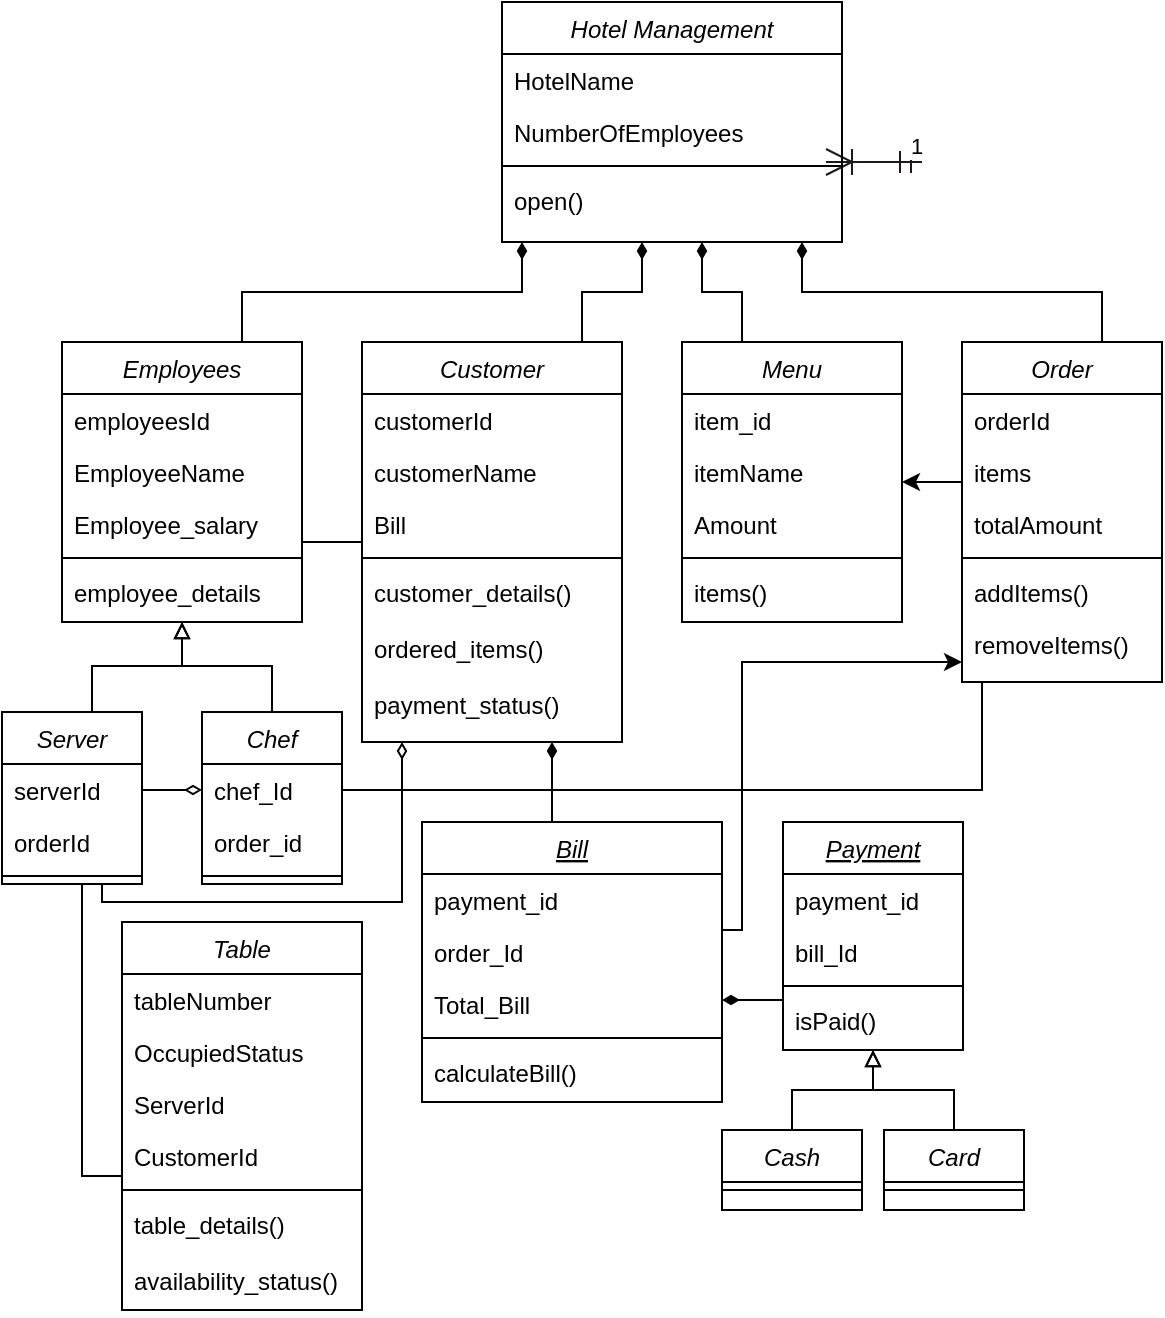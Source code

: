 <mxfile version="22.0.2" type="device">
  <diagram id="C5RBs43oDa-KdzZeNtuy" name="Page-1">
    <mxGraphModel dx="780" dy="544" grid="1" gridSize="10" guides="1" tooltips="1" connect="1" arrows="1" fold="1" page="1" pageScale="1" pageWidth="827" pageHeight="1169" math="0" shadow="0">
      <root>
        <mxCell id="WIyWlLk6GJQsqaUBKTNV-0" />
        <mxCell id="WIyWlLk6GJQsqaUBKTNV-1" parent="WIyWlLk6GJQsqaUBKTNV-0" />
        <mxCell id="PSMfvTR2FQXcZQsxFtWP-143" value="" style="fontSize=12;html=1;endArrow=ERoneToMany;rounded=0;elbow=vertical;edgeStyle=orthogonalEdgeStyle;startArrow=ERmandOne;startFill=0;strokeColor=#1e1a1a;endSize=11;startSize=9;strokeWidth=1;" parent="WIyWlLk6GJQsqaUBKTNV-1" edge="1">
          <mxGeometry width="100" height="100" relative="1" as="geometry">
            <mxPoint x="550" y="240" as="sourcePoint" />
            <mxPoint x="502" y="240" as="targetPoint" />
            <Array as="points">
              <mxPoint x="502" y="240" />
            </Array>
          </mxGeometry>
        </mxCell>
        <mxCell id="PSMfvTR2FQXcZQsxFtWP-145" value="1" style="edgeLabel;html=1;align=center;verticalAlign=middle;resizable=0;points=[];fontColor=#030303;" parent="PSMfvTR2FQXcZQsxFtWP-143" vertex="1" connectable="0">
          <mxGeometry x="-0.875" y="-1" relative="1" as="geometry">
            <mxPoint y="-7" as="offset" />
          </mxGeometry>
        </mxCell>
        <mxCell id="PSMfvTR2FQXcZQsxFtWP-69" value="Hotel Management" style="swimlane;fontStyle=2;align=center;verticalAlign=top;childLayout=stackLayout;horizontal=1;startSize=26;horizontalStack=0;resizeParent=1;resizeLast=0;collapsible=1;marginBottom=0;rounded=0;shadow=0;strokeWidth=1;" parent="WIyWlLk6GJQsqaUBKTNV-1" vertex="1">
          <mxGeometry x="340" y="160" width="170" height="120" as="geometry">
            <mxRectangle x="230" y="140" width="160" height="26" as="alternateBounds" />
          </mxGeometry>
        </mxCell>
        <mxCell id="PSMfvTR2FQXcZQsxFtWP-70" value="HotelName" style="text;align=left;verticalAlign=top;spacingLeft=4;spacingRight=4;overflow=hidden;rotatable=0;points=[[0,0.5],[1,0.5]];portConstraint=eastwest;" parent="PSMfvTR2FQXcZQsxFtWP-69" vertex="1">
          <mxGeometry y="26" width="170" height="26" as="geometry" />
        </mxCell>
        <mxCell id="PSMfvTR2FQXcZQsxFtWP-72" value="NumberOfEmployees" style="text;align=left;verticalAlign=top;spacingLeft=4;spacingRight=4;overflow=hidden;rotatable=0;points=[[0,0.5],[1,0.5]];portConstraint=eastwest;rounded=0;shadow=0;html=0;" parent="PSMfvTR2FQXcZQsxFtWP-69" vertex="1">
          <mxGeometry y="52" width="170" height="26" as="geometry" />
        </mxCell>
        <mxCell id="PSMfvTR2FQXcZQsxFtWP-75" value="" style="line;html=1;strokeWidth=1;align=left;verticalAlign=middle;spacingTop=-1;spacingLeft=3;spacingRight=3;rotatable=0;labelPosition=right;points=[];portConstraint=eastwest;" parent="PSMfvTR2FQXcZQsxFtWP-69" vertex="1">
          <mxGeometry y="78" width="170" height="8" as="geometry" />
        </mxCell>
        <mxCell id="PSMfvTR2FQXcZQsxFtWP-76" value="open()" style="text;align=left;verticalAlign=top;spacingLeft=4;spacingRight=4;overflow=hidden;rotatable=0;points=[[0,0.5],[1,0.5]];portConstraint=eastwest;" parent="PSMfvTR2FQXcZQsxFtWP-69" vertex="1">
          <mxGeometry y="86" width="170" height="28" as="geometry" />
        </mxCell>
        <mxCell id="PSMfvTR2FQXcZQsxFtWP-167" style="edgeStyle=orthogonalEdgeStyle;rounded=0;orthogonalLoop=1;jettySize=auto;html=1;exitX=0.5;exitY=0;exitDx=0;exitDy=0;endArrow=diamondThin;endFill=1;" parent="WIyWlLk6GJQsqaUBKTNV-1" source="PSMfvTR2FQXcZQsxFtWP-147" target="PSMfvTR2FQXcZQsxFtWP-69" edge="1">
          <mxGeometry relative="1" as="geometry">
            <Array as="points">
              <mxPoint x="210" y="330" />
              <mxPoint x="210" y="305" />
              <mxPoint x="350" y="305" />
            </Array>
          </mxGeometry>
        </mxCell>
        <mxCell id="PSMfvTR2FQXcZQsxFtWP-147" value="Employees" style="swimlane;fontStyle=2;align=center;verticalAlign=top;childLayout=stackLayout;horizontal=1;startSize=26;horizontalStack=0;resizeParent=1;resizeLast=0;collapsible=1;marginBottom=0;rounded=0;shadow=0;strokeWidth=1;" parent="WIyWlLk6GJQsqaUBKTNV-1" vertex="1">
          <mxGeometry x="120" y="330" width="120" height="140" as="geometry">
            <mxRectangle x="230" y="140" width="160" height="26" as="alternateBounds" />
          </mxGeometry>
        </mxCell>
        <mxCell id="PSMfvTR2FQXcZQsxFtWP-148" value="employeesId" style="text;align=left;verticalAlign=top;spacingLeft=4;spacingRight=4;overflow=hidden;rotatable=0;points=[[0,0.5],[1,0.5]];portConstraint=eastwest;" parent="PSMfvTR2FQXcZQsxFtWP-147" vertex="1">
          <mxGeometry y="26" width="120" height="26" as="geometry" />
        </mxCell>
        <mxCell id="PSMfvTR2FQXcZQsxFtWP-149" value="EmployeeName" style="text;align=left;verticalAlign=top;spacingLeft=4;spacingRight=4;overflow=hidden;rotatable=0;points=[[0,0.5],[1,0.5]];portConstraint=eastwest;rounded=0;shadow=0;html=0;" parent="PSMfvTR2FQXcZQsxFtWP-147" vertex="1">
          <mxGeometry y="52" width="120" height="26" as="geometry" />
        </mxCell>
        <mxCell id="PSMfvTR2FQXcZQsxFtWP-172" value="Employee_salary" style="text;align=left;verticalAlign=top;spacingLeft=4;spacingRight=4;overflow=hidden;rotatable=0;points=[[0,0.5],[1,0.5]];portConstraint=eastwest;rounded=0;shadow=0;html=0;" parent="PSMfvTR2FQXcZQsxFtWP-147" vertex="1">
          <mxGeometry y="78" width="120" height="26" as="geometry" />
        </mxCell>
        <mxCell id="PSMfvTR2FQXcZQsxFtWP-150" value="" style="line;html=1;strokeWidth=1;align=left;verticalAlign=middle;spacingTop=-1;spacingLeft=3;spacingRight=3;rotatable=0;labelPosition=right;points=[];portConstraint=eastwest;" parent="PSMfvTR2FQXcZQsxFtWP-147" vertex="1">
          <mxGeometry y="104" width="120" height="8" as="geometry" />
        </mxCell>
        <mxCell id="PSMfvTR2FQXcZQsxFtWP-151" value="employee_details" style="text;align=left;verticalAlign=top;spacingLeft=4;spacingRight=4;overflow=hidden;rotatable=0;points=[[0,0.5],[1,0.5]];portConstraint=eastwest;" parent="PSMfvTR2FQXcZQsxFtWP-147" vertex="1">
          <mxGeometry y="112" width="120" height="28" as="geometry" />
        </mxCell>
        <mxCell id="PSMfvTR2FQXcZQsxFtWP-168" style="edgeStyle=orthogonalEdgeStyle;rounded=0;orthogonalLoop=1;jettySize=auto;html=1;exitX=0.5;exitY=0;exitDx=0;exitDy=0;endArrow=diamondThin;endFill=1;" parent="WIyWlLk6GJQsqaUBKTNV-1" source="PSMfvTR2FQXcZQsxFtWP-152" target="PSMfvTR2FQXcZQsxFtWP-69" edge="1">
          <mxGeometry relative="1" as="geometry">
            <Array as="points">
              <mxPoint x="380" y="330" />
              <mxPoint x="380" y="305" />
              <mxPoint x="410" y="305" />
            </Array>
          </mxGeometry>
        </mxCell>
        <mxCell id="PSMfvTR2FQXcZQsxFtWP-152" value="Customer" style="swimlane;fontStyle=2;align=center;verticalAlign=top;childLayout=stackLayout;horizontal=1;startSize=26;horizontalStack=0;resizeParent=1;resizeLast=0;collapsible=1;marginBottom=0;rounded=0;shadow=0;strokeWidth=1;" parent="WIyWlLk6GJQsqaUBKTNV-1" vertex="1">
          <mxGeometry x="270" y="330" width="130" height="200" as="geometry">
            <mxRectangle x="230" y="140" width="160" height="26" as="alternateBounds" />
          </mxGeometry>
        </mxCell>
        <mxCell id="PSMfvTR2FQXcZQsxFtWP-153" value="customerId" style="text;align=left;verticalAlign=top;spacingLeft=4;spacingRight=4;overflow=hidden;rotatable=0;points=[[0,0.5],[1,0.5]];portConstraint=eastwest;" parent="PSMfvTR2FQXcZQsxFtWP-152" vertex="1">
          <mxGeometry y="26" width="130" height="26" as="geometry" />
        </mxCell>
        <mxCell id="PSMfvTR2FQXcZQsxFtWP-154" value="customerName" style="text;align=left;verticalAlign=top;spacingLeft=4;spacingRight=4;overflow=hidden;rotatable=0;points=[[0,0.5],[1,0.5]];portConstraint=eastwest;rounded=0;shadow=0;html=0;" parent="PSMfvTR2FQXcZQsxFtWP-152" vertex="1">
          <mxGeometry y="52" width="130" height="26" as="geometry" />
        </mxCell>
        <mxCell id="PSMfvTR2FQXcZQsxFtWP-187" value="Bill" style="text;align=left;verticalAlign=top;spacingLeft=4;spacingRight=4;overflow=hidden;rotatable=0;points=[[0,0.5],[1,0.5]];portConstraint=eastwest;rounded=0;shadow=0;html=0;" parent="PSMfvTR2FQXcZQsxFtWP-152" vertex="1">
          <mxGeometry y="78" width="130" height="26" as="geometry" />
        </mxCell>
        <mxCell id="PSMfvTR2FQXcZQsxFtWP-155" value="" style="line;html=1;strokeWidth=1;align=left;verticalAlign=middle;spacingTop=-1;spacingLeft=3;spacingRight=3;rotatable=0;labelPosition=right;points=[];portConstraint=eastwest;" parent="PSMfvTR2FQXcZQsxFtWP-152" vertex="1">
          <mxGeometry y="104" width="130" height="8" as="geometry" />
        </mxCell>
        <mxCell id="PSMfvTR2FQXcZQsxFtWP-156" value="customer_details()" style="text;align=left;verticalAlign=top;spacingLeft=4;spacingRight=4;overflow=hidden;rotatable=0;points=[[0,0.5],[1,0.5]];portConstraint=eastwest;" parent="PSMfvTR2FQXcZQsxFtWP-152" vertex="1">
          <mxGeometry y="112" width="130" height="28" as="geometry" />
        </mxCell>
        <mxCell id="PSMfvTR2FQXcZQsxFtWP-190" value="ordered_items()" style="text;align=left;verticalAlign=top;spacingLeft=4;spacingRight=4;overflow=hidden;rotatable=0;points=[[0,0.5],[1,0.5]];portConstraint=eastwest;" parent="PSMfvTR2FQXcZQsxFtWP-152" vertex="1">
          <mxGeometry y="140" width="130" height="28" as="geometry" />
        </mxCell>
        <mxCell id="PSMfvTR2FQXcZQsxFtWP-189" value="payment_status()" style="text;align=left;verticalAlign=top;spacingLeft=4;spacingRight=4;overflow=hidden;rotatable=0;points=[[0,0.5],[1,0.5]];portConstraint=eastwest;" parent="PSMfvTR2FQXcZQsxFtWP-152" vertex="1">
          <mxGeometry y="168" width="130" height="28" as="geometry" />
        </mxCell>
        <mxCell id="PSMfvTR2FQXcZQsxFtWP-170" style="edgeStyle=orthogonalEdgeStyle;rounded=0;orthogonalLoop=1;jettySize=auto;html=1;exitX=0.5;exitY=0;exitDx=0;exitDy=0;endArrow=diamondThin;endFill=1;" parent="WIyWlLk6GJQsqaUBKTNV-1" source="PSMfvTR2FQXcZQsxFtWP-157" target="PSMfvTR2FQXcZQsxFtWP-69" edge="1">
          <mxGeometry relative="1" as="geometry">
            <Array as="points">
              <mxPoint x="460" y="330" />
              <mxPoint x="460" y="305" />
              <mxPoint x="440" y="305" />
            </Array>
          </mxGeometry>
        </mxCell>
        <mxCell id="PSMfvTR2FQXcZQsxFtWP-157" value="Menu" style="swimlane;fontStyle=2;align=center;verticalAlign=top;childLayout=stackLayout;horizontal=1;startSize=26;horizontalStack=0;resizeParent=1;resizeLast=0;collapsible=1;marginBottom=0;rounded=0;shadow=0;strokeWidth=1;" parent="WIyWlLk6GJQsqaUBKTNV-1" vertex="1">
          <mxGeometry x="430" y="330" width="110" height="140" as="geometry">
            <mxRectangle x="230" y="140" width="160" height="26" as="alternateBounds" />
          </mxGeometry>
        </mxCell>
        <mxCell id="PSMfvTR2FQXcZQsxFtWP-158" value="item_id" style="text;align=left;verticalAlign=top;spacingLeft=4;spacingRight=4;overflow=hidden;rotatable=0;points=[[0,0.5],[1,0.5]];portConstraint=eastwest;" parent="PSMfvTR2FQXcZQsxFtWP-157" vertex="1">
          <mxGeometry y="26" width="110" height="26" as="geometry" />
        </mxCell>
        <mxCell id="PSMfvTR2FQXcZQsxFtWP-191" value="itemName" style="text;align=left;verticalAlign=top;spacingLeft=4;spacingRight=4;overflow=hidden;rotatable=0;points=[[0,0.5],[1,0.5]];portConstraint=eastwest;rounded=0;shadow=0;html=0;" parent="PSMfvTR2FQXcZQsxFtWP-157" vertex="1">
          <mxGeometry y="52" width="110" height="26" as="geometry" />
        </mxCell>
        <mxCell id="PSMfvTR2FQXcZQsxFtWP-159" value="Amount" style="text;align=left;verticalAlign=top;spacingLeft=4;spacingRight=4;overflow=hidden;rotatable=0;points=[[0,0.5],[1,0.5]];portConstraint=eastwest;rounded=0;shadow=0;html=0;" parent="PSMfvTR2FQXcZQsxFtWP-157" vertex="1">
          <mxGeometry y="78" width="110" height="26" as="geometry" />
        </mxCell>
        <mxCell id="PSMfvTR2FQXcZQsxFtWP-160" value="" style="line;html=1;strokeWidth=1;align=left;verticalAlign=middle;spacingTop=-1;spacingLeft=3;spacingRight=3;rotatable=0;labelPosition=right;points=[];portConstraint=eastwest;" parent="PSMfvTR2FQXcZQsxFtWP-157" vertex="1">
          <mxGeometry y="104" width="110" height="8" as="geometry" />
        </mxCell>
        <mxCell id="PSMfvTR2FQXcZQsxFtWP-161" value="items()" style="text;align=left;verticalAlign=top;spacingLeft=4;spacingRight=4;overflow=hidden;rotatable=0;points=[[0,0.5],[1,0.5]];portConstraint=eastwest;" parent="PSMfvTR2FQXcZQsxFtWP-157" vertex="1">
          <mxGeometry y="112" width="110" height="28" as="geometry" />
        </mxCell>
        <mxCell id="PSMfvTR2FQXcZQsxFtWP-171" style="edgeStyle=orthogonalEdgeStyle;rounded=0;orthogonalLoop=1;jettySize=auto;html=1;exitX=0.5;exitY=0;exitDx=0;exitDy=0;endArrow=diamondThin;endFill=1;" parent="WIyWlLk6GJQsqaUBKTNV-1" source="PSMfvTR2FQXcZQsxFtWP-162" target="PSMfvTR2FQXcZQsxFtWP-69" edge="1">
          <mxGeometry relative="1" as="geometry">
            <Array as="points">
              <mxPoint x="640" y="330" />
              <mxPoint x="640" y="305" />
              <mxPoint x="490" y="305" />
            </Array>
          </mxGeometry>
        </mxCell>
        <mxCell id="PSMfvTR2FQXcZQsxFtWP-162" value="Order" style="swimlane;fontStyle=2;align=center;verticalAlign=top;childLayout=stackLayout;horizontal=1;startSize=26;horizontalStack=0;resizeParent=1;resizeLast=0;collapsible=1;marginBottom=0;rounded=0;shadow=0;strokeWidth=1;" parent="WIyWlLk6GJQsqaUBKTNV-1" vertex="1">
          <mxGeometry x="570" y="330" width="100" height="170" as="geometry">
            <mxRectangle x="230" y="140" width="160" height="26" as="alternateBounds" />
          </mxGeometry>
        </mxCell>
        <mxCell id="PSMfvTR2FQXcZQsxFtWP-163" value="orderId" style="text;align=left;verticalAlign=top;spacingLeft=4;spacingRight=4;overflow=hidden;rotatable=0;points=[[0,0.5],[1,0.5]];portConstraint=eastwest;" parent="PSMfvTR2FQXcZQsxFtWP-162" vertex="1">
          <mxGeometry y="26" width="100" height="26" as="geometry" />
        </mxCell>
        <mxCell id="PSMfvTR2FQXcZQsxFtWP-164" value="items" style="text;align=left;verticalAlign=top;spacingLeft=4;spacingRight=4;overflow=hidden;rotatable=0;points=[[0,0.5],[1,0.5]];portConstraint=eastwest;rounded=0;shadow=0;html=0;" parent="PSMfvTR2FQXcZQsxFtWP-162" vertex="1">
          <mxGeometry y="52" width="100" height="26" as="geometry" />
        </mxCell>
        <mxCell id="PSMfvTR2FQXcZQsxFtWP-192" value="totalAmount" style="text;align=left;verticalAlign=top;spacingLeft=4;spacingRight=4;overflow=hidden;rotatable=0;points=[[0,0.5],[1,0.5]];portConstraint=eastwest;rounded=0;shadow=0;html=0;" parent="PSMfvTR2FQXcZQsxFtWP-162" vertex="1">
          <mxGeometry y="78" width="100" height="26" as="geometry" />
        </mxCell>
        <mxCell id="PSMfvTR2FQXcZQsxFtWP-165" value="" style="line;html=1;strokeWidth=1;align=left;verticalAlign=middle;spacingTop=-1;spacingLeft=3;spacingRight=3;rotatable=0;labelPosition=right;points=[];portConstraint=eastwest;" parent="PSMfvTR2FQXcZQsxFtWP-162" vertex="1">
          <mxGeometry y="104" width="100" height="8" as="geometry" />
        </mxCell>
        <mxCell id="PSMfvTR2FQXcZQsxFtWP-193" value="addItems()" style="text;align=left;verticalAlign=top;spacingLeft=4;spacingRight=4;overflow=hidden;rotatable=0;points=[[0,0.5],[1,0.5]];portConstraint=eastwest;rounded=0;shadow=0;html=0;" parent="PSMfvTR2FQXcZQsxFtWP-162" vertex="1">
          <mxGeometry y="112" width="100" height="26" as="geometry" />
        </mxCell>
        <mxCell id="PSMfvTR2FQXcZQsxFtWP-194" value="removeItems()" style="text;align=left;verticalAlign=top;spacingLeft=4;spacingRight=4;overflow=hidden;rotatable=0;points=[[0,0.5],[1,0.5]];portConstraint=eastwest;rounded=0;shadow=0;html=0;" parent="PSMfvTR2FQXcZQsxFtWP-162" vertex="1">
          <mxGeometry y="138" width="100" height="26" as="geometry" />
        </mxCell>
        <mxCell id="PSMfvTR2FQXcZQsxFtWP-179" style="edgeStyle=orthogonalEdgeStyle;rounded=0;orthogonalLoop=1;jettySize=auto;html=1;exitX=0.5;exitY=0;exitDx=0;exitDy=0;endArrow=block;endFill=0;" parent="WIyWlLk6GJQsqaUBKTNV-1" source="PSMfvTR2FQXcZQsxFtWP-173" target="PSMfvTR2FQXcZQsxFtWP-147" edge="1">
          <mxGeometry relative="1" as="geometry">
            <mxPoint x="185.0" y="470" as="targetPoint" />
            <Array as="points">
              <mxPoint x="135" y="492" />
              <mxPoint x="180" y="492" />
            </Array>
          </mxGeometry>
        </mxCell>
        <mxCell id="PSMfvTR2FQXcZQsxFtWP-204" style="edgeStyle=orthogonalEdgeStyle;rounded=0;orthogonalLoop=1;jettySize=auto;html=1;exitX=0.5;exitY=1;exitDx=0;exitDy=0;endArrow=none;endFill=0;" parent="WIyWlLk6GJQsqaUBKTNV-1" source="PSMfvTR2FQXcZQsxFtWP-173" target="PSMfvTR2FQXcZQsxFtWP-195" edge="1">
          <mxGeometry relative="1" as="geometry">
            <Array as="points">
              <mxPoint x="130" y="601" />
              <mxPoint x="130" y="747" />
            </Array>
          </mxGeometry>
        </mxCell>
        <mxCell id="PSMfvTR2FQXcZQsxFtWP-237" style="edgeStyle=orthogonalEdgeStyle;rounded=0;orthogonalLoop=1;jettySize=auto;html=1;exitX=1;exitY=1;exitDx=0;exitDy=0;endArrow=diamondThin;endFill=0;" parent="WIyWlLk6GJQsqaUBKTNV-1" source="PSMfvTR2FQXcZQsxFtWP-173" target="PSMfvTR2FQXcZQsxFtWP-152" edge="1">
          <mxGeometry relative="1" as="geometry">
            <Array as="points">
              <mxPoint x="140" y="610" />
              <mxPoint x="290" y="610" />
            </Array>
          </mxGeometry>
        </mxCell>
        <mxCell id="PSMfvTR2FQXcZQsxFtWP-173" value="Server" style="swimlane;fontStyle=2;align=center;verticalAlign=top;childLayout=stackLayout;horizontal=1;startSize=26;horizontalStack=0;resizeParent=1;resizeLast=0;collapsible=1;marginBottom=0;rounded=0;shadow=0;strokeWidth=1;" parent="WIyWlLk6GJQsqaUBKTNV-1" vertex="1">
          <mxGeometry x="90" y="515" width="70" height="86" as="geometry">
            <mxRectangle x="230" y="140" width="160" height="26" as="alternateBounds" />
          </mxGeometry>
        </mxCell>
        <mxCell id="PSMfvTR2FQXcZQsxFtWP-174" value="serverId" style="text;align=left;verticalAlign=top;spacingLeft=4;spacingRight=4;overflow=hidden;rotatable=0;points=[[0,0.5],[1,0.5]];portConstraint=eastwest;" parent="PSMfvTR2FQXcZQsxFtWP-173" vertex="1">
          <mxGeometry y="26" width="70" height="26" as="geometry" />
        </mxCell>
        <mxCell id="PSMfvTR2FQXcZQsxFtWP-175" value="orderId" style="text;align=left;verticalAlign=top;spacingLeft=4;spacingRight=4;overflow=hidden;rotatable=0;points=[[0,0.5],[1,0.5]];portConstraint=eastwest;rounded=0;shadow=0;html=0;" parent="PSMfvTR2FQXcZQsxFtWP-173" vertex="1">
          <mxGeometry y="52" width="70" height="26" as="geometry" />
        </mxCell>
        <mxCell id="PSMfvTR2FQXcZQsxFtWP-177" value="" style="line;html=1;strokeWidth=1;align=left;verticalAlign=middle;spacingTop=-1;spacingLeft=3;spacingRight=3;rotatable=0;labelPosition=right;points=[];portConstraint=eastwest;" parent="PSMfvTR2FQXcZQsxFtWP-173" vertex="1">
          <mxGeometry y="78" width="70" height="8" as="geometry" />
        </mxCell>
        <mxCell id="PSMfvTR2FQXcZQsxFtWP-186" style="edgeStyle=orthogonalEdgeStyle;rounded=0;orthogonalLoop=1;jettySize=auto;html=1;exitX=0.5;exitY=0;exitDx=0;exitDy=0;endArrow=block;endFill=0;" parent="WIyWlLk6GJQsqaUBKTNV-1" source="PSMfvTR2FQXcZQsxFtWP-180" target="PSMfvTR2FQXcZQsxFtWP-147" edge="1">
          <mxGeometry relative="1" as="geometry">
            <mxPoint x="185.0" y="470" as="targetPoint" />
            <Array as="points">
              <mxPoint x="225" y="492" />
              <mxPoint x="180" y="492" />
            </Array>
          </mxGeometry>
        </mxCell>
        <mxCell id="PSMfvTR2FQXcZQsxFtWP-180" value="Chef" style="swimlane;fontStyle=2;align=center;verticalAlign=top;childLayout=stackLayout;horizontal=1;startSize=26;horizontalStack=0;resizeParent=1;resizeLast=0;collapsible=1;marginBottom=0;rounded=0;shadow=0;strokeWidth=1;" parent="WIyWlLk6GJQsqaUBKTNV-1" vertex="1">
          <mxGeometry x="190" y="515" width="70" height="86" as="geometry">
            <mxRectangle x="230" y="140" width="160" height="26" as="alternateBounds" />
          </mxGeometry>
        </mxCell>
        <mxCell id="PSMfvTR2FQXcZQsxFtWP-181" value="chef_Id" style="text;align=left;verticalAlign=top;spacingLeft=4;spacingRight=4;overflow=hidden;rotatable=0;points=[[0,0.5],[1,0.5]];portConstraint=eastwest;" parent="PSMfvTR2FQXcZQsxFtWP-180" vertex="1">
          <mxGeometry y="26" width="70" height="26" as="geometry" />
        </mxCell>
        <mxCell id="PSMfvTR2FQXcZQsxFtWP-182" value="order_id" style="text;align=left;verticalAlign=top;spacingLeft=4;spacingRight=4;overflow=hidden;rotatable=0;points=[[0,0.5],[1,0.5]];portConstraint=eastwest;rounded=0;shadow=0;html=0;" parent="PSMfvTR2FQXcZQsxFtWP-180" vertex="1">
          <mxGeometry y="52" width="70" height="26" as="geometry" />
        </mxCell>
        <mxCell id="PSMfvTR2FQXcZQsxFtWP-184" value="" style="line;html=1;strokeWidth=1;align=left;verticalAlign=middle;spacingTop=-1;spacingLeft=3;spacingRight=3;rotatable=0;labelPosition=right;points=[];portConstraint=eastwest;" parent="PSMfvTR2FQXcZQsxFtWP-180" vertex="1">
          <mxGeometry y="78" width="70" height="8" as="geometry" />
        </mxCell>
        <mxCell id="PSMfvTR2FQXcZQsxFtWP-195" value="Table" style="swimlane;fontStyle=2;align=center;verticalAlign=top;childLayout=stackLayout;horizontal=1;startSize=26;horizontalStack=0;resizeParent=1;resizeLast=0;collapsible=1;marginBottom=0;rounded=0;shadow=0;strokeWidth=1;" parent="WIyWlLk6GJQsqaUBKTNV-1" vertex="1">
          <mxGeometry x="150" y="620" width="120" height="194" as="geometry">
            <mxRectangle x="230" y="140" width="160" height="26" as="alternateBounds" />
          </mxGeometry>
        </mxCell>
        <mxCell id="PSMfvTR2FQXcZQsxFtWP-196" value="tableNumber" style="text;align=left;verticalAlign=top;spacingLeft=4;spacingRight=4;overflow=hidden;rotatable=0;points=[[0,0.5],[1,0.5]];portConstraint=eastwest;" parent="PSMfvTR2FQXcZQsxFtWP-195" vertex="1">
          <mxGeometry y="26" width="120" height="26" as="geometry" />
        </mxCell>
        <mxCell id="PSMfvTR2FQXcZQsxFtWP-197" value="OccupiedStatus" style="text;align=left;verticalAlign=top;spacingLeft=4;spacingRight=4;overflow=hidden;rotatable=0;points=[[0,0.5],[1,0.5]];portConstraint=eastwest;rounded=0;shadow=0;html=0;" parent="PSMfvTR2FQXcZQsxFtWP-195" vertex="1">
          <mxGeometry y="52" width="120" height="26" as="geometry" />
        </mxCell>
        <mxCell id="PSMfvTR2FQXcZQsxFtWP-198" value="ServerId" style="text;align=left;verticalAlign=top;spacingLeft=4;spacingRight=4;overflow=hidden;rotatable=0;points=[[0,0.5],[1,0.5]];portConstraint=eastwest;rounded=0;shadow=0;html=0;" parent="PSMfvTR2FQXcZQsxFtWP-195" vertex="1">
          <mxGeometry y="78" width="120" height="26" as="geometry" />
        </mxCell>
        <mxCell id="PSMfvTR2FQXcZQsxFtWP-199" value="CustomerId" style="text;align=left;verticalAlign=top;spacingLeft=4;spacingRight=4;overflow=hidden;rotatable=0;points=[[0,0.5],[1,0.5]];portConstraint=eastwest;rounded=0;shadow=0;html=0;" parent="PSMfvTR2FQXcZQsxFtWP-195" vertex="1">
          <mxGeometry y="104" width="120" height="26" as="geometry" />
        </mxCell>
        <mxCell id="PSMfvTR2FQXcZQsxFtWP-200" value="" style="line;html=1;strokeWidth=1;align=left;verticalAlign=middle;spacingTop=-1;spacingLeft=3;spacingRight=3;rotatable=0;labelPosition=right;points=[];portConstraint=eastwest;" parent="PSMfvTR2FQXcZQsxFtWP-195" vertex="1">
          <mxGeometry y="130" width="120" height="8" as="geometry" />
        </mxCell>
        <mxCell id="PSMfvTR2FQXcZQsxFtWP-201" value="table_details()" style="text;align=left;verticalAlign=top;spacingLeft=4;spacingRight=4;overflow=hidden;rotatable=0;points=[[0,0.5],[1,0.5]];portConstraint=eastwest;" parent="PSMfvTR2FQXcZQsxFtWP-195" vertex="1">
          <mxGeometry y="138" width="120" height="28" as="geometry" />
        </mxCell>
        <mxCell id="PSMfvTR2FQXcZQsxFtWP-203" value="availability_status()" style="text;align=left;verticalAlign=top;spacingLeft=4;spacingRight=4;overflow=hidden;rotatable=0;points=[[0,0.5],[1,0.5]];portConstraint=eastwest;" parent="PSMfvTR2FQXcZQsxFtWP-195" vertex="1">
          <mxGeometry y="166" width="120" height="28" as="geometry" />
        </mxCell>
        <mxCell id="PSMfvTR2FQXcZQsxFtWP-208" value="Payment" style="swimlane;fontStyle=6;align=center;verticalAlign=top;childLayout=stackLayout;horizontal=1;startSize=26;horizontalStack=0;resizeParent=1;resizeLast=0;collapsible=1;marginBottom=0;rounded=0;shadow=0;strokeWidth=1;" parent="WIyWlLk6GJQsqaUBKTNV-1" vertex="1">
          <mxGeometry x="480.5" y="570" width="90" height="114" as="geometry">
            <mxRectangle x="230" y="140" width="160" height="26" as="alternateBounds" />
          </mxGeometry>
        </mxCell>
        <mxCell id="PSMfvTR2FQXcZQsxFtWP-209" value="payment_id" style="text;align=left;verticalAlign=top;spacingLeft=4;spacingRight=4;overflow=hidden;rotatable=0;points=[[0,0.5],[1,0.5]];portConstraint=eastwest;" parent="PSMfvTR2FQXcZQsxFtWP-208" vertex="1">
          <mxGeometry y="26" width="90" height="26" as="geometry" />
        </mxCell>
        <mxCell id="PSMfvTR2FQXcZQsxFtWP-210" value="bill_Id" style="text;align=left;verticalAlign=top;spacingLeft=4;spacingRight=4;overflow=hidden;rotatable=0;points=[[0,0.5],[1,0.5]];portConstraint=eastwest;rounded=0;shadow=0;html=0;" parent="PSMfvTR2FQXcZQsxFtWP-208" vertex="1">
          <mxGeometry y="52" width="90" height="26" as="geometry" />
        </mxCell>
        <mxCell id="PSMfvTR2FQXcZQsxFtWP-212" value="" style="line;html=1;strokeWidth=1;align=left;verticalAlign=middle;spacingTop=-1;spacingLeft=3;spacingRight=3;rotatable=0;labelPosition=right;points=[];portConstraint=eastwest;" parent="PSMfvTR2FQXcZQsxFtWP-208" vertex="1">
          <mxGeometry y="78" width="90" height="8" as="geometry" />
        </mxCell>
        <mxCell id="PSMfvTR2FQXcZQsxFtWP-213" value="isPaid()" style="text;align=left;verticalAlign=top;spacingLeft=4;spacingRight=4;overflow=hidden;rotatable=0;points=[[0,0.5],[1,0.5]];portConstraint=eastwest;" parent="PSMfvTR2FQXcZQsxFtWP-208" vertex="1">
          <mxGeometry y="86" width="90" height="28" as="geometry" />
        </mxCell>
        <mxCell id="PSMfvTR2FQXcZQsxFtWP-214" style="edgeStyle=orthogonalEdgeStyle;rounded=0;orthogonalLoop=1;jettySize=auto;html=1;exitX=0.5;exitY=0;exitDx=0;exitDy=0;endArrow=block;endFill=0;" parent="WIyWlLk6GJQsqaUBKTNV-1" source="PSMfvTR2FQXcZQsxFtWP-215" target="PSMfvTR2FQXcZQsxFtWP-208" edge="1">
          <mxGeometry relative="1" as="geometry">
            <mxPoint x="515.5" y="780" as="targetPoint" />
          </mxGeometry>
        </mxCell>
        <mxCell id="PSMfvTR2FQXcZQsxFtWP-215" value="Cash" style="swimlane;fontStyle=2;align=center;verticalAlign=top;childLayout=stackLayout;horizontal=1;startSize=26;horizontalStack=0;resizeParent=1;resizeLast=0;collapsible=1;marginBottom=0;rounded=0;shadow=0;strokeWidth=1;" parent="WIyWlLk6GJQsqaUBKTNV-1" vertex="1">
          <mxGeometry x="450" y="724" width="70" height="40" as="geometry">
            <mxRectangle x="230" y="140" width="160" height="26" as="alternateBounds" />
          </mxGeometry>
        </mxCell>
        <mxCell id="PSMfvTR2FQXcZQsxFtWP-218" value="" style="line;html=1;strokeWidth=1;align=left;verticalAlign=middle;spacingTop=-1;spacingLeft=3;spacingRight=3;rotatable=0;labelPosition=right;points=[];portConstraint=eastwest;" parent="PSMfvTR2FQXcZQsxFtWP-215" vertex="1">
          <mxGeometry y="26" width="70" height="8" as="geometry" />
        </mxCell>
        <mxCell id="PSMfvTR2FQXcZQsxFtWP-219" style="edgeStyle=orthogonalEdgeStyle;rounded=0;orthogonalLoop=1;jettySize=auto;html=1;exitX=0.5;exitY=0;exitDx=0;exitDy=0;endArrow=block;endFill=0;" parent="WIyWlLk6GJQsqaUBKTNV-1" source="PSMfvTR2FQXcZQsxFtWP-220" target="PSMfvTR2FQXcZQsxFtWP-208" edge="1">
          <mxGeometry relative="1" as="geometry">
            <mxPoint x="515.5" y="780" as="targetPoint" />
          </mxGeometry>
        </mxCell>
        <mxCell id="PSMfvTR2FQXcZQsxFtWP-220" value="Card" style="swimlane;fontStyle=2;align=center;verticalAlign=top;childLayout=stackLayout;horizontal=1;startSize=26;horizontalStack=0;resizeParent=1;resizeLast=0;collapsible=1;marginBottom=0;rounded=0;shadow=0;strokeWidth=1;" parent="WIyWlLk6GJQsqaUBKTNV-1" vertex="1">
          <mxGeometry x="531" y="724" width="70" height="40" as="geometry">
            <mxRectangle x="230" y="140" width="160" height="26" as="alternateBounds" />
          </mxGeometry>
        </mxCell>
        <mxCell id="PSMfvTR2FQXcZQsxFtWP-223" value="" style="line;html=1;strokeWidth=1;align=left;verticalAlign=middle;spacingTop=-1;spacingLeft=3;spacingRight=3;rotatable=0;labelPosition=right;points=[];portConstraint=eastwest;" parent="PSMfvTR2FQXcZQsxFtWP-220" vertex="1">
          <mxGeometry y="26" width="70" height="8" as="geometry" />
        </mxCell>
        <mxCell id="PSMfvTR2FQXcZQsxFtWP-225" style="edgeStyle=orthogonalEdgeStyle;rounded=0;orthogonalLoop=1;jettySize=auto;html=1;exitX=1;exitY=0.5;exitDx=0;exitDy=0;endArrow=none;endFill=0;" parent="WIyWlLk6GJQsqaUBKTNV-1" source="PSMfvTR2FQXcZQsxFtWP-151" target="PSMfvTR2FQXcZQsxFtWP-152" edge="1">
          <mxGeometry relative="1" as="geometry">
            <Array as="points">
              <mxPoint x="240" y="446" />
              <mxPoint x="240" y="446" />
            </Array>
          </mxGeometry>
        </mxCell>
        <mxCell id="PSMfvTR2FQXcZQsxFtWP-232" style="edgeStyle=orthogonalEdgeStyle;rounded=0;orthogonalLoop=1;jettySize=auto;html=1;exitX=0.5;exitY=0;exitDx=0;exitDy=0;endArrow=diamondThin;endFill=1;" parent="WIyWlLk6GJQsqaUBKTNV-1" source="PSMfvTR2FQXcZQsxFtWP-226" target="PSMfvTR2FQXcZQsxFtWP-152" edge="1">
          <mxGeometry relative="1" as="geometry">
            <Array as="points">
              <mxPoint x="365" y="560" />
              <mxPoint x="365" y="560" />
            </Array>
          </mxGeometry>
        </mxCell>
        <mxCell id="PSMfvTR2FQXcZQsxFtWP-226" value="Bill" style="swimlane;fontStyle=6;align=center;verticalAlign=top;childLayout=stackLayout;horizontal=1;startSize=26;horizontalStack=0;resizeParent=1;resizeLast=0;collapsible=1;marginBottom=0;rounded=0;shadow=0;strokeWidth=1;" parent="WIyWlLk6GJQsqaUBKTNV-1" vertex="1">
          <mxGeometry x="300" y="570" width="150" height="140" as="geometry">
            <mxRectangle x="230" y="140" width="160" height="26" as="alternateBounds" />
          </mxGeometry>
        </mxCell>
        <mxCell id="PSMfvTR2FQXcZQsxFtWP-227" value="payment_id" style="text;align=left;verticalAlign=top;spacingLeft=4;spacingRight=4;overflow=hidden;rotatable=0;points=[[0,0.5],[1,0.5]];portConstraint=eastwest;" parent="PSMfvTR2FQXcZQsxFtWP-226" vertex="1">
          <mxGeometry y="26" width="150" height="26" as="geometry" />
        </mxCell>
        <mxCell id="PSMfvTR2FQXcZQsxFtWP-228" value="order_Id" style="text;align=left;verticalAlign=top;spacingLeft=4;spacingRight=4;overflow=hidden;rotatable=0;points=[[0,0.5],[1,0.5]];portConstraint=eastwest;rounded=0;shadow=0;html=0;" parent="PSMfvTR2FQXcZQsxFtWP-226" vertex="1">
          <mxGeometry y="52" width="150" height="26" as="geometry" />
        </mxCell>
        <mxCell id="PSMfvTR2FQXcZQsxFtWP-231" value="Total_Bill" style="text;align=left;verticalAlign=top;spacingLeft=4;spacingRight=4;overflow=hidden;rotatable=0;points=[[0,0.5],[1,0.5]];portConstraint=eastwest;rounded=0;shadow=0;html=0;" parent="PSMfvTR2FQXcZQsxFtWP-226" vertex="1">
          <mxGeometry y="78" width="150" height="26" as="geometry" />
        </mxCell>
        <mxCell id="PSMfvTR2FQXcZQsxFtWP-229" value="" style="line;html=1;strokeWidth=1;align=left;verticalAlign=middle;spacingTop=-1;spacingLeft=3;spacingRight=3;rotatable=0;labelPosition=right;points=[];portConstraint=eastwest;" parent="PSMfvTR2FQXcZQsxFtWP-226" vertex="1">
          <mxGeometry y="104" width="150" height="8" as="geometry" />
        </mxCell>
        <mxCell id="PSMfvTR2FQXcZQsxFtWP-230" value="calculateBill()" style="text;align=left;verticalAlign=top;spacingLeft=4;spacingRight=4;overflow=hidden;rotatable=0;points=[[0,0.5],[1,0.5]];portConstraint=eastwest;" parent="PSMfvTR2FQXcZQsxFtWP-226" vertex="1">
          <mxGeometry y="112" width="150" height="28" as="geometry" />
        </mxCell>
        <mxCell id="PSMfvTR2FQXcZQsxFtWP-235" style="edgeStyle=orthogonalEdgeStyle;rounded=0;orthogonalLoop=1;jettySize=auto;html=1;exitX=1;exitY=0.5;exitDx=0;exitDy=0;" parent="WIyWlLk6GJQsqaUBKTNV-1" source="PSMfvTR2FQXcZQsxFtWP-227" target="PSMfvTR2FQXcZQsxFtWP-162" edge="1">
          <mxGeometry relative="1" as="geometry">
            <Array as="points">
              <mxPoint x="460" y="624" />
              <mxPoint x="460" y="490" />
            </Array>
          </mxGeometry>
        </mxCell>
        <mxCell id="PSMfvTR2FQXcZQsxFtWP-236" style="edgeStyle=orthogonalEdgeStyle;rounded=0;orthogonalLoop=1;jettySize=auto;html=1;exitX=1;exitY=0.5;exitDx=0;exitDy=0;endArrow=diamondThin;endFill=0;" parent="WIyWlLk6GJQsqaUBKTNV-1" source="PSMfvTR2FQXcZQsxFtWP-174" target="PSMfvTR2FQXcZQsxFtWP-180" edge="1">
          <mxGeometry relative="1" as="geometry">
            <Array as="points">
              <mxPoint x="180" y="554" />
              <mxPoint x="180" y="554" />
            </Array>
          </mxGeometry>
        </mxCell>
        <mxCell id="PSMfvTR2FQXcZQsxFtWP-238" style="edgeStyle=orthogonalEdgeStyle;rounded=0;orthogonalLoop=1;jettySize=auto;html=1;exitX=1;exitY=0.5;exitDx=0;exitDy=0;endArrow=none;endFill=0;" parent="WIyWlLk6GJQsqaUBKTNV-1" source="PSMfvTR2FQXcZQsxFtWP-181" target="PSMfvTR2FQXcZQsxFtWP-162" edge="1">
          <mxGeometry relative="1" as="geometry">
            <Array as="points">
              <mxPoint x="580" y="554" />
            </Array>
          </mxGeometry>
        </mxCell>
        <mxCell id="PSMfvTR2FQXcZQsxFtWP-241" style="edgeStyle=orthogonalEdgeStyle;rounded=0;orthogonalLoop=1;jettySize=auto;html=1;exitX=0;exitY=0.5;exitDx=0;exitDy=0;" parent="WIyWlLk6GJQsqaUBKTNV-1" source="PSMfvTR2FQXcZQsxFtWP-192" target="PSMfvTR2FQXcZQsxFtWP-157" edge="1">
          <mxGeometry relative="1" as="geometry">
            <Array as="points">
              <mxPoint x="570" y="400" />
            </Array>
          </mxGeometry>
        </mxCell>
        <mxCell id="PSMfvTR2FQXcZQsxFtWP-242" style="edgeStyle=orthogonalEdgeStyle;rounded=0;orthogonalLoop=1;jettySize=auto;html=1;exitX=0;exitY=0.5;exitDx=0;exitDy=0;endArrow=diamondThin;endFill=1;" parent="WIyWlLk6GJQsqaUBKTNV-1" source="PSMfvTR2FQXcZQsxFtWP-209" target="PSMfvTR2FQXcZQsxFtWP-226" edge="1">
          <mxGeometry relative="1" as="geometry">
            <Array as="points">
              <mxPoint x="470" y="659" />
              <mxPoint x="470" y="659" />
            </Array>
          </mxGeometry>
        </mxCell>
      </root>
    </mxGraphModel>
  </diagram>
</mxfile>
